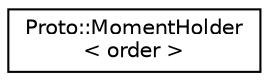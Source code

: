 digraph "Graphical Class Hierarchy"
{
  edge [fontname="Helvetica",fontsize="10",labelfontname="Helvetica",labelfontsize="10"];
  node [fontname="Helvetica",fontsize="10",shape=record];
  rankdir="LR";
  Node0 [label="Proto::MomentHolder\l\< order \>",height=0.2,width=0.4,color="black", fillcolor="white", style="filled",URL="$structProto_1_1MomentHolder.html"];
}
